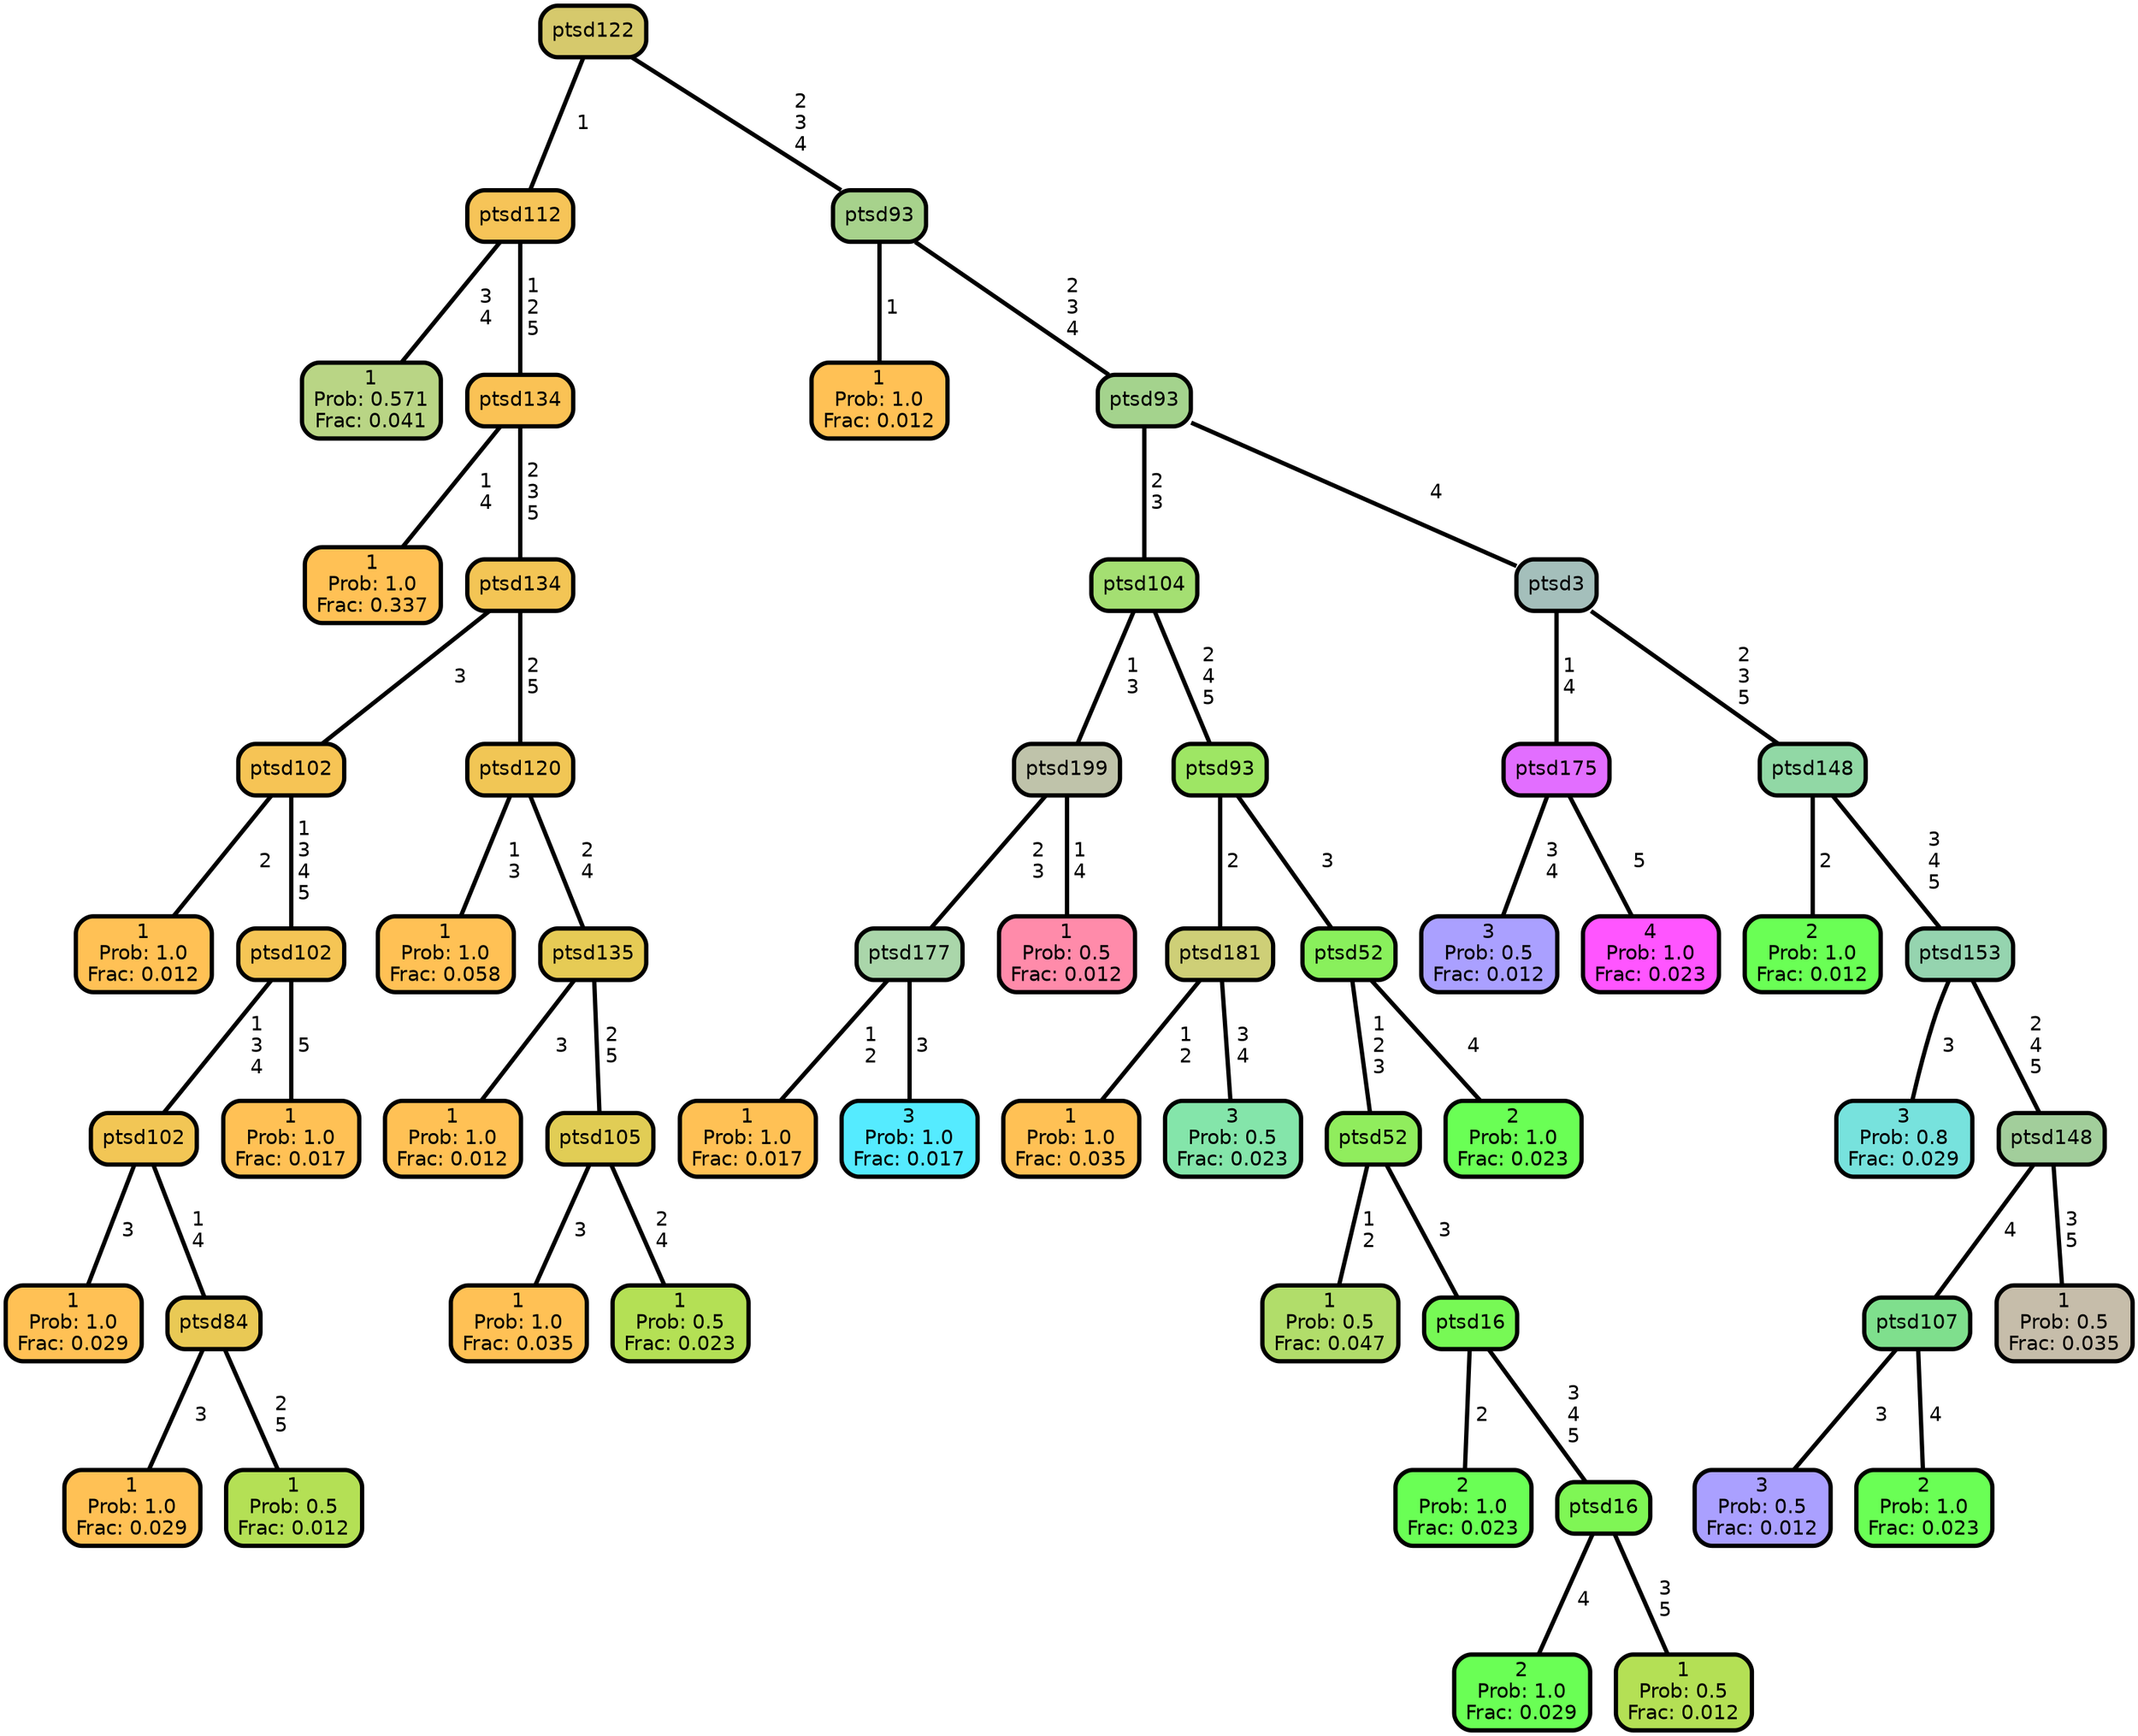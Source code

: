 graph Tree {
node [shape=box, style="filled, rounded",color="black",penwidth="3",fontcolor="black",                 fontname=helvetica] ;
graph [ranksep="0 equally", splines=straight,                 bgcolor=transparent, dpi=200] ;
edge [fontname=helvetica, color=black] ;
0 [label="1
Prob: 0.571
Frac: 0.041", fillcolor="#b9d585"] ;
1 [label="ptsd112", fillcolor="#f6c458"] ;
2 [label="1
Prob: 1.0
Frac: 0.337", fillcolor="#ffc155"] ;
3 [label="ptsd134", fillcolor="#fac255"] ;
4 [label="1
Prob: 1.0
Frac: 0.012", fillcolor="#ffc155"] ;
5 [label="ptsd102", fillcolor="#f6c455"] ;
6 [label="1
Prob: 1.0
Frac: 0.029", fillcolor="#ffc155"] ;
7 [label="ptsd102", fillcolor="#f2c655"] ;
8 [label="1
Prob: 1.0
Frac: 0.029", fillcolor="#ffc155"] ;
9 [label="ptsd84", fillcolor="#e9c955"] ;
10 [label="1
Prob: 0.5
Frac: 0.012", fillcolor="#b4e055"] ;
11 [label="ptsd102", fillcolor="#f5c555"] ;
12 [label="1
Prob: 1.0
Frac: 0.017", fillcolor="#ffc155"] ;
13 [label="ptsd134", fillcolor="#f3c555"] ;
14 [label="1
Prob: 1.0
Frac: 0.058", fillcolor="#ffc155"] ;
15 [label="ptsd120", fillcolor="#f1c655"] ;
16 [label="1
Prob: 1.0
Frac: 0.012", fillcolor="#ffc155"] ;
17 [label="ptsd135", fillcolor="#e6cb55"] ;
18 [label="1
Prob: 1.0
Frac: 0.035", fillcolor="#ffc155"] ;
19 [label="ptsd105", fillcolor="#e1cd55"] ;
20 [label="1
Prob: 0.5
Frac: 0.023", fillcolor="#b4e055"] ;
21 [label="ptsd122", fillcolor="#d6c96c"] ;
22 [label="1
Prob: 1.0
Frac: 0.012", fillcolor="#ffc155"] ;
23 [label="ptsd93", fillcolor="#a7d28c"] ;
24 [label="1
Prob: 1.0
Frac: 0.017", fillcolor="#ffc155"] ;
25 [label="ptsd177", fillcolor="#aad6aa"] ;
26 [label="3
Prob: 1.0
Frac: 0.017", fillcolor="#55ebff"] ;
27 [label="ptsd199", fillcolor="#bfc3aa"] ;
28 [label="1
Prob: 0.5
Frac: 0.012", fillcolor="#ff8baa"] ;
29 [label="ptsd104", fillcolor="#a4df72"] ;
30 [label="1
Prob: 1.0
Frac: 0.035", fillcolor="#ffc155"] ;
31 [label="ptsd181", fillcolor="#cecf77"] ;
32 [label="3
Prob: 0.5
Frac: 0.023", fillcolor="#84e5aa"] ;
33 [label="ptsd93", fillcolor="#9ee664"] ;
34 [label="1
Prob: 0.5
Frac: 0.047", fillcolor="#b1dd6a"] ;
35 [label="ptsd52", fillcolor="#90ed5d"] ;
36 [label="2
Prob: 1.0
Frac: 0.023", fillcolor="#6aff55"] ;
37 [label="ptsd16", fillcolor="#77f955"] ;
38 [label="2
Prob: 1.0
Frac: 0.029", fillcolor="#6aff55"] ;
39 [label="ptsd16", fillcolor="#7ff655"] ;
40 [label="1
Prob: 0.5
Frac: 0.012", fillcolor="#b4e055"] ;
41 [label="ptsd52", fillcolor="#89f05c"] ;
42 [label="2
Prob: 1.0
Frac: 0.023", fillcolor="#6aff55"] ;
43 [label="ptsd93", fillcolor="#a4d38d"] ;
44 [label="3
Prob: 0.5
Frac: 0.012", fillcolor="#aaa0ff"] ;
45 [label="ptsd175", fillcolor="#e26eff"] ;
46 [label="4
Prob: 1.0
Frac: 0.023", fillcolor="#ff55ff"] ;
47 [label="ptsd3", fillcolor="#a4bfbb"] ;
48 [label="2
Prob: 1.0
Frac: 0.012", fillcolor="#6aff55"] ;
49 [label="ptsd148", fillcolor="#91d8a5"] ;
50 [label="3
Prob: 0.8
Frac: 0.029", fillcolor="#77e2dd"] ;
51 [label="ptsd153", fillcolor="#95d4af"] ;
52 [label="3
Prob: 0.5
Frac: 0.012", fillcolor="#aaa0ff"] ;
53 [label="ptsd107", fillcolor="#7fdf8d"] ;
54 [label="2
Prob: 1.0
Frac: 0.023", fillcolor="#6aff55"] ;
55 [label="ptsd148", fillcolor="#a2ce9b"] ;
56 [label="1
Prob: 0.5
Frac: 0.035", fillcolor="#c6bdaa"] ;
1 -- 0 [label=" 3\n 4",penwidth=3] ;
1 -- 3 [label=" 1\n 2\n 5",penwidth=3] ;
3 -- 2 [label=" 1\n 4",penwidth=3] ;
3 -- 13 [label=" 2\n 3\n 5",penwidth=3] ;
5 -- 4 [label=" 2",penwidth=3] ;
5 -- 11 [label=" 1\n 3\n 4\n 5",penwidth=3] ;
7 -- 6 [label=" 3",penwidth=3] ;
7 -- 9 [label=" 1\n 4",penwidth=3] ;
9 -- 8 [label=" 3",penwidth=3] ;
9 -- 10 [label=" 2\n 5",penwidth=3] ;
11 -- 7 [label=" 1\n 3\n 4",penwidth=3] ;
11 -- 12 [label=" 5",penwidth=3] ;
13 -- 5 [label=" 3",penwidth=3] ;
13 -- 15 [label=" 2\n 5",penwidth=3] ;
15 -- 14 [label=" 1\n 3",penwidth=3] ;
15 -- 17 [label=" 2\n 4",penwidth=3] ;
17 -- 16 [label=" 3",penwidth=3] ;
17 -- 19 [label=" 2\n 5",penwidth=3] ;
19 -- 18 [label=" 3",penwidth=3] ;
19 -- 20 [label=" 2\n 4",penwidth=3] ;
21 -- 1 [label=" 1",penwidth=3] ;
21 -- 23 [label=" 2\n 3\n 4",penwidth=3] ;
23 -- 22 [label=" 1",penwidth=3] ;
23 -- 43 [label=" 2\n 3\n 4",penwidth=3] ;
25 -- 24 [label=" 1\n 2",penwidth=3] ;
25 -- 26 [label=" 3",penwidth=3] ;
27 -- 25 [label=" 2\n 3",penwidth=3] ;
27 -- 28 [label=" 1\n 4",penwidth=3] ;
29 -- 27 [label=" 1\n 3",penwidth=3] ;
29 -- 33 [label=" 2\n 4\n 5",penwidth=3] ;
31 -- 30 [label=" 1\n 2",penwidth=3] ;
31 -- 32 [label=" 3\n 4",penwidth=3] ;
33 -- 31 [label=" 2",penwidth=3] ;
33 -- 41 [label=" 3",penwidth=3] ;
35 -- 34 [label=" 1\n 2",penwidth=3] ;
35 -- 37 [label=" 3",penwidth=3] ;
37 -- 36 [label=" 2",penwidth=3] ;
37 -- 39 [label=" 3\n 4\n 5",penwidth=3] ;
39 -- 38 [label=" 4",penwidth=3] ;
39 -- 40 [label=" 3\n 5",penwidth=3] ;
41 -- 35 [label=" 1\n 2\n 3",penwidth=3] ;
41 -- 42 [label=" 4",penwidth=3] ;
43 -- 29 [label=" 2\n 3",penwidth=3] ;
43 -- 47 [label=" 4",penwidth=3] ;
45 -- 44 [label=" 3\n 4",penwidth=3] ;
45 -- 46 [label=" 5",penwidth=3] ;
47 -- 45 [label=" 1\n 4",penwidth=3] ;
47 -- 49 [label=" 2\n 3\n 5",penwidth=3] ;
49 -- 48 [label=" 2",penwidth=3] ;
49 -- 51 [label=" 3\n 4\n 5",penwidth=3] ;
51 -- 50 [label=" 3",penwidth=3] ;
51 -- 55 [label=" 2\n 4\n 5",penwidth=3] ;
53 -- 52 [label=" 3",penwidth=3] ;
53 -- 54 [label=" 4",penwidth=3] ;
55 -- 53 [label=" 4",penwidth=3] ;
55 -- 56 [label=" 3\n 5",penwidth=3] ;
{rank = same;}}